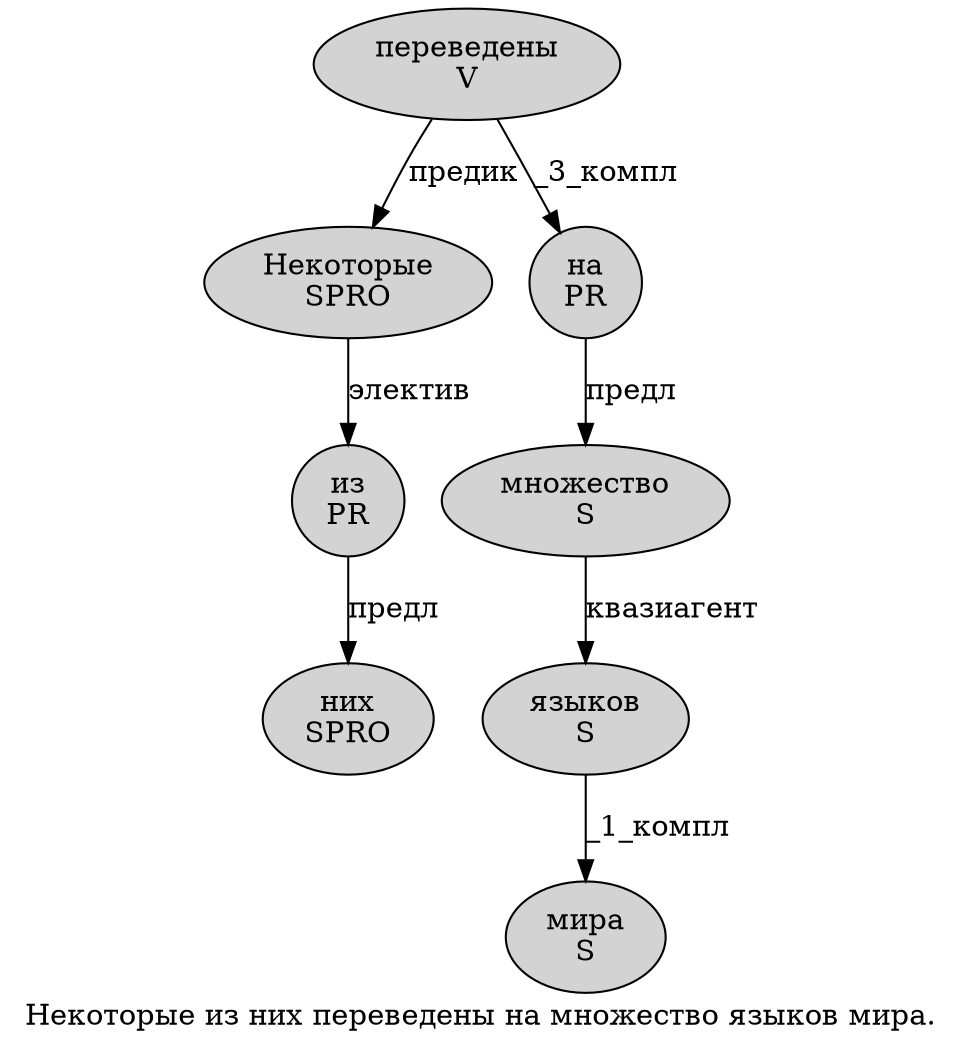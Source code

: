 digraph SENTENCE_1749 {
	graph [label="Некоторые из них переведены на множество языков мира."]
	node [style=filled]
		0 [label="Некоторые
SPRO" color="" fillcolor=lightgray penwidth=1 shape=ellipse]
		1 [label="из
PR" color="" fillcolor=lightgray penwidth=1 shape=ellipse]
		2 [label="них
SPRO" color="" fillcolor=lightgray penwidth=1 shape=ellipse]
		3 [label="переведены
V" color="" fillcolor=lightgray penwidth=1 shape=ellipse]
		4 [label="на
PR" color="" fillcolor=lightgray penwidth=1 shape=ellipse]
		5 [label="множество
S" color="" fillcolor=lightgray penwidth=1 shape=ellipse]
		6 [label="языков
S" color="" fillcolor=lightgray penwidth=1 shape=ellipse]
		7 [label="мира
S" color="" fillcolor=lightgray penwidth=1 shape=ellipse]
			4 -> 5 [label="предл"]
			3 -> 0 [label="предик"]
			3 -> 4 [label="_3_компл"]
			0 -> 1 [label="электив"]
			1 -> 2 [label="предл"]
			5 -> 6 [label="квазиагент"]
			6 -> 7 [label="_1_компл"]
}